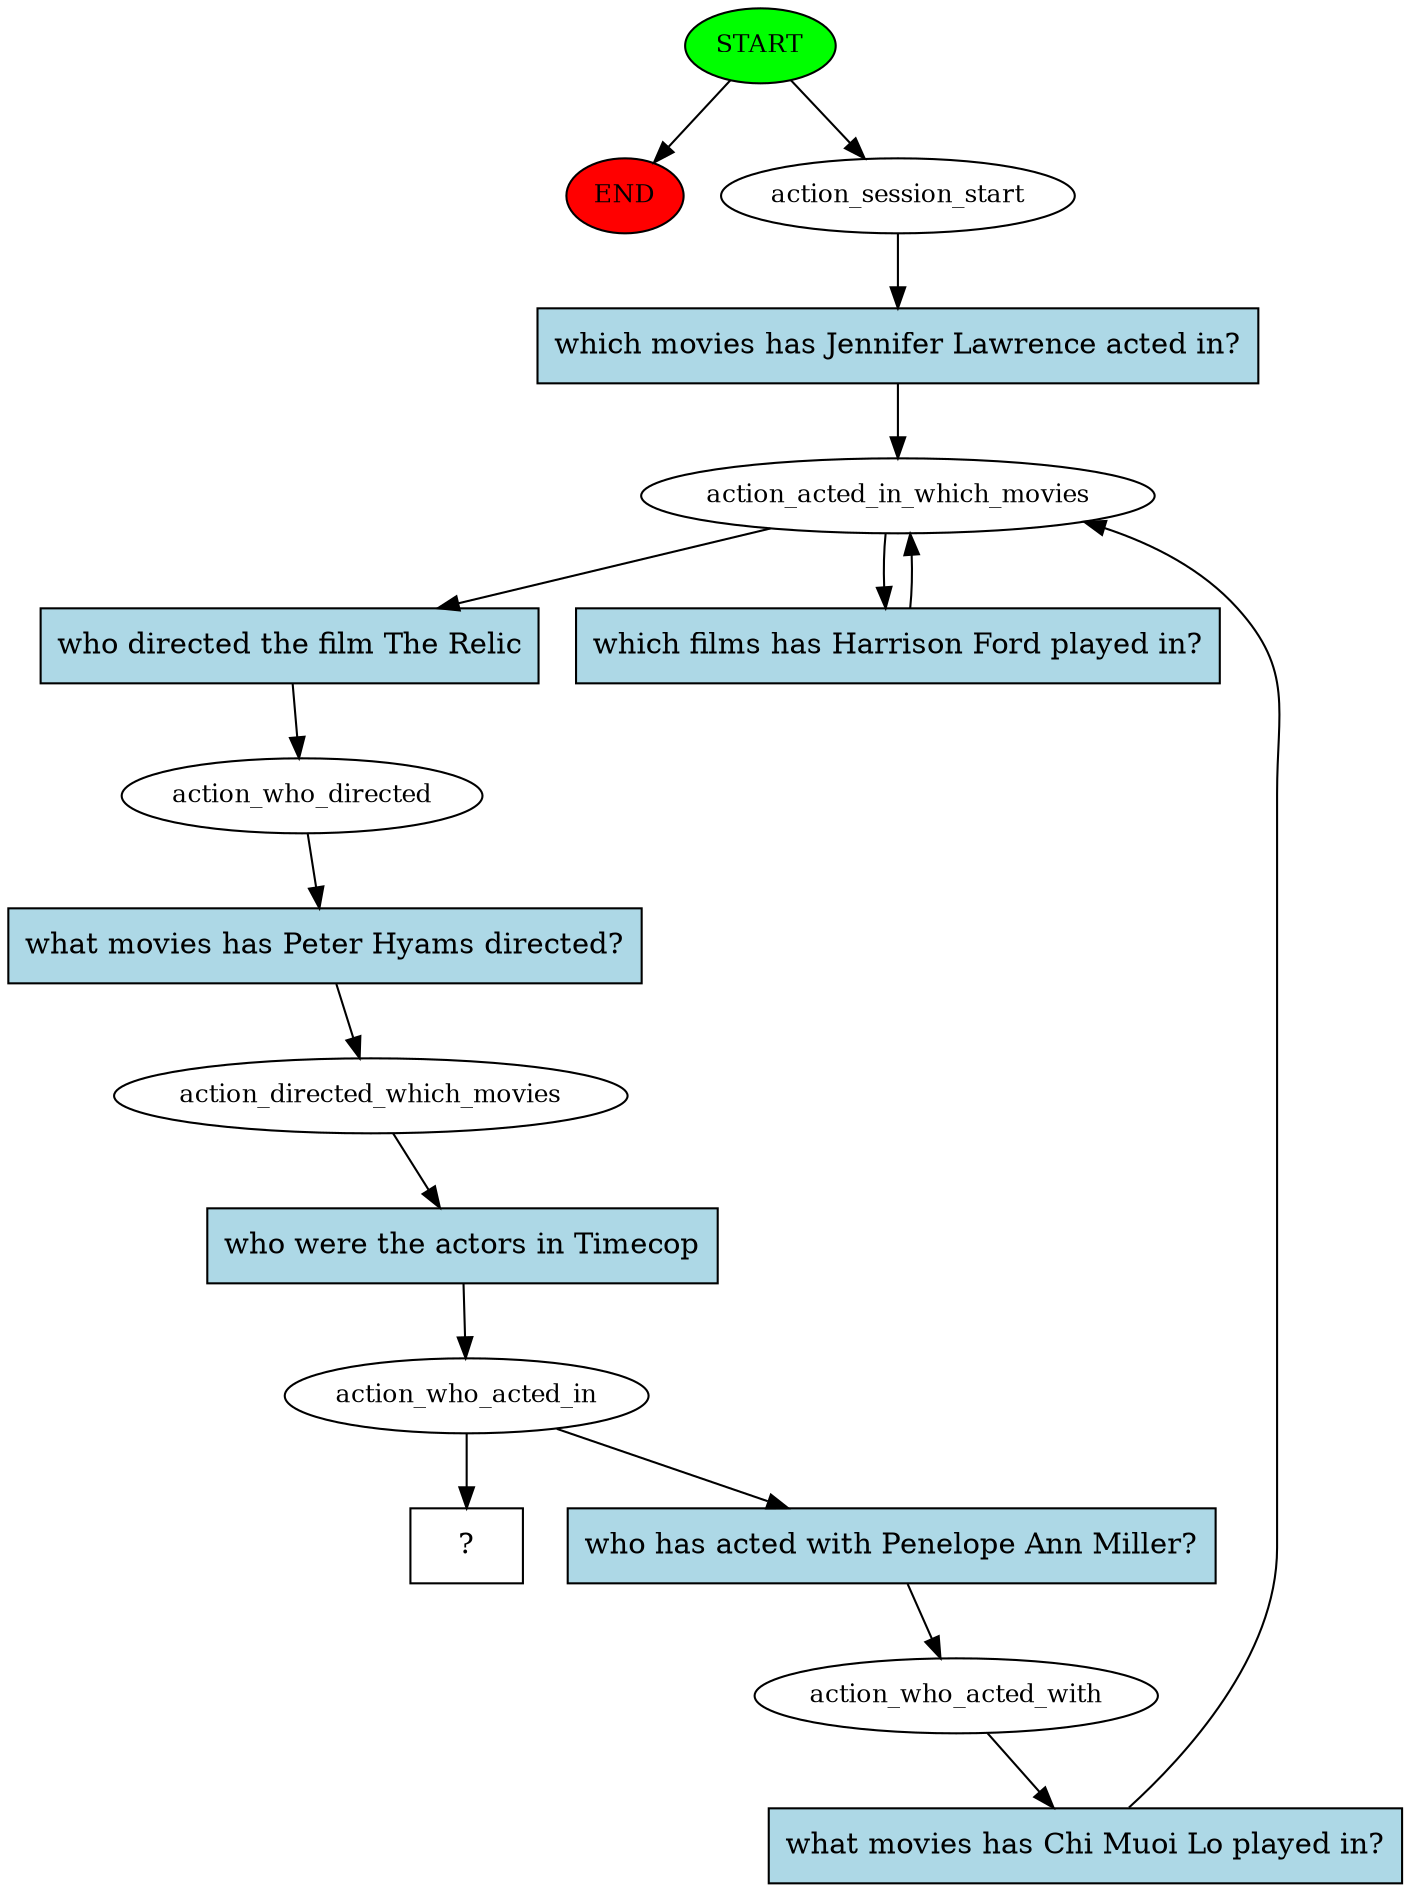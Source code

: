 digraph  {
0 [class="start active", fillcolor=green, fontsize=12, label=START, style=filled];
"-1" [class=end, fillcolor=red, fontsize=12, label=END, style=filled];
1 [class=active, fontsize=12, label=action_session_start];
2 [class=active, fontsize=12, label=action_acted_in_which_movies];
4 [class=active, fontsize=12, label=action_who_directed];
5 [class=active, fontsize=12, label=action_directed_which_movies];
6 [class=active, fontsize=12, label=action_who_acted_in];
7 [class=active, fontsize=12, label=action_who_acted_with];
12 [class="intent dashed active", label="  ?  ", shape=rect];
13 [class="intent active", fillcolor=lightblue, label="which movies has Jennifer Lawrence acted in?", shape=rect, style=filled];
14 [class="intent active", fillcolor=lightblue, label="who directed the film The Relic", shape=rect, style=filled];
15 [class="intent active", fillcolor=lightblue, label="which films has Harrison Ford played in?", shape=rect, style=filled];
16 [class="intent active", fillcolor=lightblue, label="what movies has Peter Hyams directed?", shape=rect, style=filled];
17 [class="intent active", fillcolor=lightblue, label="who were the actors in Timecop", shape=rect, style=filled];
18 [class="intent active", fillcolor=lightblue, label="who has acted with Penelope Ann Miller?", shape=rect, style=filled];
19 [class="intent active", fillcolor=lightblue, label="what movies has Chi Muoi Lo played in?", shape=rect, style=filled];
0 -> "-1"  [class="", key=NONE, label=""];
0 -> 1  [class=active, key=NONE, label=""];
1 -> 13  [class=active, key=0];
2 -> 14  [class=active, key=0];
2 -> 15  [class=active, key=0];
4 -> 16  [class=active, key=0];
5 -> 17  [class=active, key=0];
6 -> 12  [class=active, key=NONE, label=""];
6 -> 18  [class=active, key=0];
7 -> 19  [class=active, key=0];
13 -> 2  [class=active, key=0];
14 -> 4  [class=active, key=0];
15 -> 2  [class=active, key=0];
16 -> 5  [class=active, key=0];
17 -> 6  [class=active, key=0];
18 -> 7  [class=active, key=0];
19 -> 2  [class=active, key=0];
}
